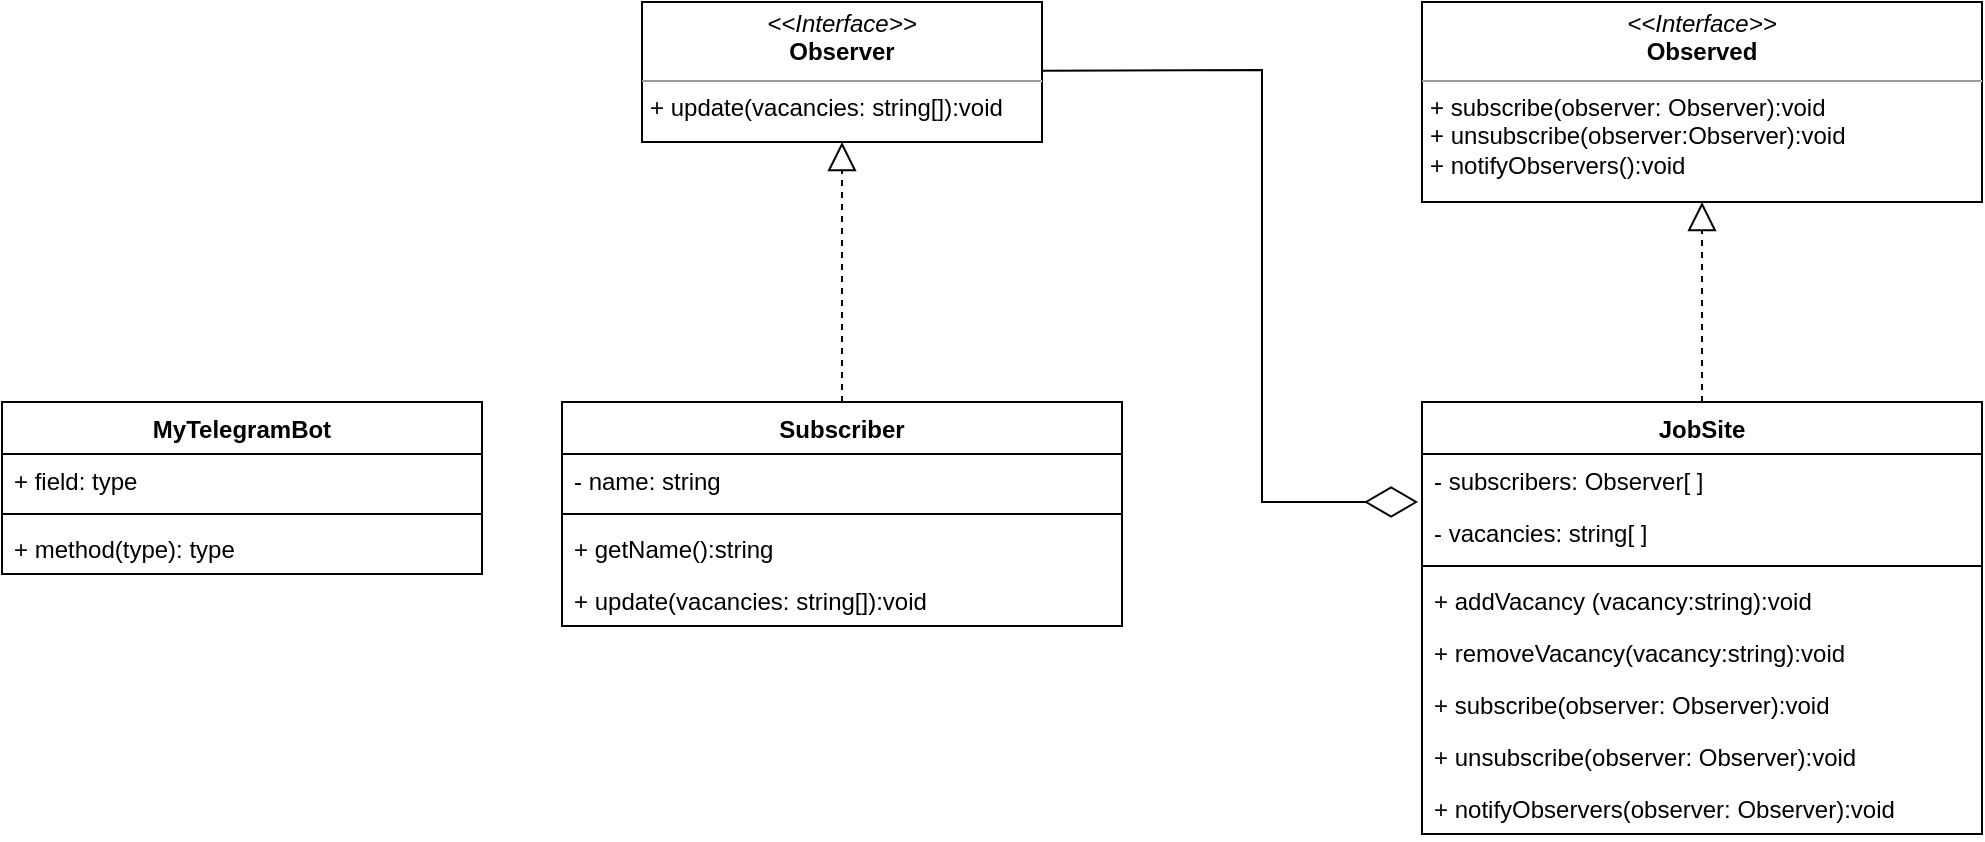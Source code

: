 <mxfile>
    <diagram name="Page-1" id="Mc0gX32QP7m6tFfLGlkD">
        <mxGraphModel dx="2246" dy="773" grid="1" gridSize="10" guides="1" tooltips="1" connect="1" arrows="1" fold="1" page="1" pageScale="1" pageWidth="700" pageHeight="1000" math="0" shadow="0">
            <root>
                <mxCell id="0"/>
                <mxCell id="1" parent="0"/>
                <mxCell id="mNPizI3LDjFgCsKYm1jB-32" value="" style="endArrow=open;html=1;endSize=12;startArrow=diamondThin;startSize=14;startFill=0;edgeStyle=orthogonalEdgeStyle;align=left;verticalAlign=bottom;rounded=0;entryX=1;entryY=0.013;entryDx=0;entryDy=0;entryPerimeter=0;exitX=0;exitY=0.705;exitDx=0;exitDy=0;exitPerimeter=0;" parent="1" edge="1">
                    <mxGeometry x="-1" y="3" relative="1" as="geometry">
                        <mxPoint x="840" y="90" as="sourcePoint"/>
                        <mxPoint x="720" y="118.338" as="targetPoint"/>
                        <Array as="points">
                            <mxPoint x="795" y="118"/>
                            <mxPoint x="720" y="118"/>
                        </Array>
                        <mxPoint as="offset"/>
                    </mxGeometry>
                </mxCell>
                <mxCell id="p_1ADULyysI6u6uLaLCB-2" value="&lt;p style=&quot;margin:0px;margin-top:4px;text-align:center;&quot;&gt;&lt;i&gt;&amp;lt;&amp;lt;Interface&amp;gt;&amp;gt;&lt;/i&gt;&lt;br&gt;&lt;b&gt;Observer&lt;/b&gt;&lt;/p&gt;&lt;hr size=&quot;1&quot;&gt;&lt;p style=&quot;margin:0px;margin-left:4px;&quot;&gt;+ update(vacancies: string[]):void&lt;/p&gt;" style="verticalAlign=top;align=left;overflow=fill;fontSize=12;fontFamily=Helvetica;html=1;" parent="1" vertex="1">
                    <mxGeometry x="200" y="40" width="200" height="70" as="geometry"/>
                </mxCell>
                <mxCell id="p_1ADULyysI6u6uLaLCB-3" value="&lt;p style=&quot;margin:0px;margin-top:4px;text-align:center;&quot;&gt;&lt;i&gt;&amp;lt;&amp;lt;Interface&amp;gt;&amp;gt;&lt;/i&gt;&lt;br&gt;&lt;b&gt;Observed&lt;/b&gt;&lt;/p&gt;&lt;hr size=&quot;1&quot;&gt;&lt;p style=&quot;margin:0px;margin-left:4px;&quot;&gt;+ subscribe(observer: Observer):void&lt;/p&gt;&lt;p style=&quot;margin:0px;margin-left:4px;&quot;&gt;+ unsubscribe(observer:Observer):void&lt;/p&gt;&lt;p style=&quot;margin:0px;margin-left:4px;&quot;&gt;+ notifyObservers():void&lt;/p&gt;" style="verticalAlign=top;align=left;overflow=fill;fontSize=12;fontFamily=Helvetica;html=1;" parent="1" vertex="1">
                    <mxGeometry x="590" y="40" width="280" height="100" as="geometry"/>
                </mxCell>
                <mxCell id="p_1ADULyysI6u6uLaLCB-4" value="JobSite" style="swimlane;fontStyle=1;align=center;verticalAlign=top;childLayout=stackLayout;horizontal=1;startSize=26;horizontalStack=0;resizeParent=1;resizeParentMax=0;resizeLast=0;collapsible=1;marginBottom=0;" parent="1" vertex="1">
                    <mxGeometry x="590" y="240" width="280" height="216" as="geometry"/>
                </mxCell>
                <mxCell id="p_1ADULyysI6u6uLaLCB-5" value="- subscribers: Observer[ ]" style="text;strokeColor=none;fillColor=none;align=left;verticalAlign=top;spacingLeft=4;spacingRight=4;overflow=hidden;rotatable=0;points=[[0,0.5],[1,0.5]];portConstraint=eastwest;" parent="p_1ADULyysI6u6uLaLCB-4" vertex="1">
                    <mxGeometry y="26" width="280" height="26" as="geometry"/>
                </mxCell>
                <mxCell id="p_1ADULyysI6u6uLaLCB-22" value="- vacancies: string[ ]" style="text;strokeColor=none;fillColor=none;align=left;verticalAlign=top;spacingLeft=4;spacingRight=4;overflow=hidden;rotatable=0;points=[[0,0.5],[1,0.5]];portConstraint=eastwest;" parent="p_1ADULyysI6u6uLaLCB-4" vertex="1">
                    <mxGeometry y="52" width="280" height="26" as="geometry"/>
                </mxCell>
                <mxCell id="p_1ADULyysI6u6uLaLCB-6" value="" style="line;strokeWidth=1;fillColor=none;align=left;verticalAlign=middle;spacingTop=-1;spacingLeft=3;spacingRight=3;rotatable=0;labelPosition=right;points=[];portConstraint=eastwest;strokeColor=inherit;" parent="p_1ADULyysI6u6uLaLCB-4" vertex="1">
                    <mxGeometry y="78" width="280" height="8" as="geometry"/>
                </mxCell>
                <mxCell id="p_1ADULyysI6u6uLaLCB-7" value="+ addVacancy (vacancy:string):void" style="text;strokeColor=none;fillColor=none;align=left;verticalAlign=top;spacingLeft=4;spacingRight=4;overflow=hidden;rotatable=0;points=[[0,0.5],[1,0.5]];portConstraint=eastwest;" parent="p_1ADULyysI6u6uLaLCB-4" vertex="1">
                    <mxGeometry y="86" width="280" height="26" as="geometry"/>
                </mxCell>
                <mxCell id="p_1ADULyysI6u6uLaLCB-11" value="+ removeVacancy(vacancy:string):void" style="text;strokeColor=none;fillColor=none;align=left;verticalAlign=top;spacingLeft=4;spacingRight=4;overflow=hidden;rotatable=0;points=[[0,0.5],[1,0.5]];portConstraint=eastwest;" parent="p_1ADULyysI6u6uLaLCB-4" vertex="1">
                    <mxGeometry y="112" width="280" height="26" as="geometry"/>
                </mxCell>
                <mxCell id="p_1ADULyysI6u6uLaLCB-13" value="+ subscribe(observer: Observer):void" style="text;strokeColor=none;fillColor=none;align=left;verticalAlign=top;spacingLeft=4;spacingRight=4;overflow=hidden;rotatable=0;points=[[0,0.5],[1,0.5]];portConstraint=eastwest;" parent="p_1ADULyysI6u6uLaLCB-4" vertex="1">
                    <mxGeometry y="138" width="280" height="26" as="geometry"/>
                </mxCell>
                <mxCell id="p_1ADULyysI6u6uLaLCB-12" value="+ unsubscribe(observer: Observer):void" style="text;strokeColor=none;fillColor=none;align=left;verticalAlign=top;spacingLeft=4;spacingRight=4;overflow=hidden;rotatable=0;points=[[0,0.5],[1,0.5]];portConstraint=eastwest;" parent="p_1ADULyysI6u6uLaLCB-4" vertex="1">
                    <mxGeometry y="164" width="280" height="26" as="geometry"/>
                </mxCell>
                <mxCell id="p_1ADULyysI6u6uLaLCB-9" value="+ notifyObservers(observer: Observer):void" style="text;strokeColor=none;fillColor=none;align=left;verticalAlign=top;spacingLeft=4;spacingRight=4;overflow=hidden;rotatable=0;points=[[0,0.5],[1,0.5]];portConstraint=eastwest;" parent="p_1ADULyysI6u6uLaLCB-4" vertex="1">
                    <mxGeometry y="190" width="280" height="26" as="geometry"/>
                </mxCell>
                <mxCell id="p_1ADULyysI6u6uLaLCB-14" value="Subscriber" style="swimlane;fontStyle=1;align=center;verticalAlign=top;childLayout=stackLayout;horizontal=1;startSize=26;horizontalStack=0;resizeParent=1;resizeParentMax=0;resizeLast=0;collapsible=1;marginBottom=0;" parent="1" vertex="1">
                    <mxGeometry x="160" y="240" width="280" height="112" as="geometry"/>
                </mxCell>
                <mxCell id="p_1ADULyysI6u6uLaLCB-15" value="- name: string" style="text;strokeColor=none;fillColor=none;align=left;verticalAlign=top;spacingLeft=4;spacingRight=4;overflow=hidden;rotatable=0;points=[[0,0.5],[1,0.5]];portConstraint=eastwest;" parent="p_1ADULyysI6u6uLaLCB-14" vertex="1">
                    <mxGeometry y="26" width="280" height="26" as="geometry"/>
                </mxCell>
                <mxCell id="p_1ADULyysI6u6uLaLCB-16" value="" style="line;strokeWidth=1;fillColor=none;align=left;verticalAlign=middle;spacingTop=-1;spacingLeft=3;spacingRight=3;rotatable=0;labelPosition=right;points=[];portConstraint=eastwest;strokeColor=inherit;" parent="p_1ADULyysI6u6uLaLCB-14" vertex="1">
                    <mxGeometry y="52" width="280" height="8" as="geometry"/>
                </mxCell>
                <mxCell id="p_1ADULyysI6u6uLaLCB-23" value="+ getName():string" style="text;strokeColor=none;fillColor=none;align=left;verticalAlign=top;spacingLeft=4;spacingRight=4;overflow=hidden;rotatable=0;points=[[0,0.5],[1,0.5]];portConstraint=eastwest;" parent="p_1ADULyysI6u6uLaLCB-14" vertex="1">
                    <mxGeometry y="60" width="280" height="26" as="geometry"/>
                </mxCell>
                <mxCell id="p_1ADULyysI6u6uLaLCB-17" value="+ update(vacancies: string[]):void" style="text;strokeColor=none;fillColor=none;align=left;verticalAlign=top;spacingLeft=4;spacingRight=4;overflow=hidden;rotatable=0;points=[[0,0.5],[1,0.5]];portConstraint=eastwest;" parent="p_1ADULyysI6u6uLaLCB-14" vertex="1">
                    <mxGeometry y="86" width="280" height="26" as="geometry"/>
                </mxCell>
                <mxCell id="p_1ADULyysI6u6uLaLCB-24" value="" style="endArrow=diamondThin;endFill=0;endSize=24;html=1;rounded=0;entryX=-0.007;entryY=0.923;entryDx=0;entryDy=0;entryPerimeter=0;" parent="1" target="p_1ADULyysI6u6uLaLCB-5" edge="1">
                    <mxGeometry width="160" relative="1" as="geometry">
                        <mxPoint x="400" y="74.41" as="sourcePoint"/>
                        <mxPoint x="560" y="74.41" as="targetPoint"/>
                        <Array as="points">
                            <mxPoint x="510" y="74"/>
                            <mxPoint x="510" y="290"/>
                        </Array>
                    </mxGeometry>
                </mxCell>
                <mxCell id="p_1ADULyysI6u6uLaLCB-25" value="" style="endArrow=block;dashed=1;endFill=0;endSize=12;html=1;rounded=0;entryX=0.5;entryY=1;entryDx=0;entryDy=0;exitX=0.5;exitY=0;exitDx=0;exitDy=0;" parent="1" source="p_1ADULyysI6u6uLaLCB-14" target="p_1ADULyysI6u6uLaLCB-2" edge="1">
                    <mxGeometry width="160" relative="1" as="geometry">
                        <mxPoint x="450" y="150" as="sourcePoint"/>
                        <mxPoint x="610" y="150" as="targetPoint"/>
                    </mxGeometry>
                </mxCell>
                <mxCell id="p_1ADULyysI6u6uLaLCB-26" value="" style="endArrow=block;dashed=1;endFill=0;endSize=12;html=1;rounded=0;entryX=0.5;entryY=1;entryDx=0;entryDy=0;exitX=0.5;exitY=0;exitDx=0;exitDy=0;" parent="1" source="p_1ADULyysI6u6uLaLCB-4" target="p_1ADULyysI6u6uLaLCB-3" edge="1">
                    <mxGeometry width="160" relative="1" as="geometry">
                        <mxPoint x="450" y="150" as="sourcePoint"/>
                        <mxPoint x="610" y="150" as="targetPoint"/>
                    </mxGeometry>
                </mxCell>
                <mxCell id="2" value="MyTelegramBot" style="swimlane;fontStyle=1;align=center;verticalAlign=top;childLayout=stackLayout;horizontal=1;startSize=26;horizontalStack=0;resizeParent=1;resizeParentMax=0;resizeLast=0;collapsible=1;marginBottom=0;" vertex="1" parent="1">
                    <mxGeometry x="-120" y="240" width="240" height="86" as="geometry"/>
                </mxCell>
                <mxCell id="3" value="+ field: type" style="text;strokeColor=none;fillColor=none;align=left;verticalAlign=top;spacingLeft=4;spacingRight=4;overflow=hidden;rotatable=0;points=[[0,0.5],[1,0.5]];portConstraint=eastwest;" vertex="1" parent="2">
                    <mxGeometry y="26" width="240" height="26" as="geometry"/>
                </mxCell>
                <mxCell id="4" value="" style="line;strokeWidth=1;fillColor=none;align=left;verticalAlign=middle;spacingTop=-1;spacingLeft=3;spacingRight=3;rotatable=0;labelPosition=right;points=[];portConstraint=eastwest;strokeColor=inherit;" vertex="1" parent="2">
                    <mxGeometry y="52" width="240" height="8" as="geometry"/>
                </mxCell>
                <mxCell id="5" value="+ method(type): type" style="text;strokeColor=none;fillColor=none;align=left;verticalAlign=top;spacingLeft=4;spacingRight=4;overflow=hidden;rotatable=0;points=[[0,0.5],[1,0.5]];portConstraint=eastwest;" vertex="1" parent="2">
                    <mxGeometry y="60" width="240" height="26" as="geometry"/>
                </mxCell>
            </root>
        </mxGraphModel>
    </diagram>
</mxfile>